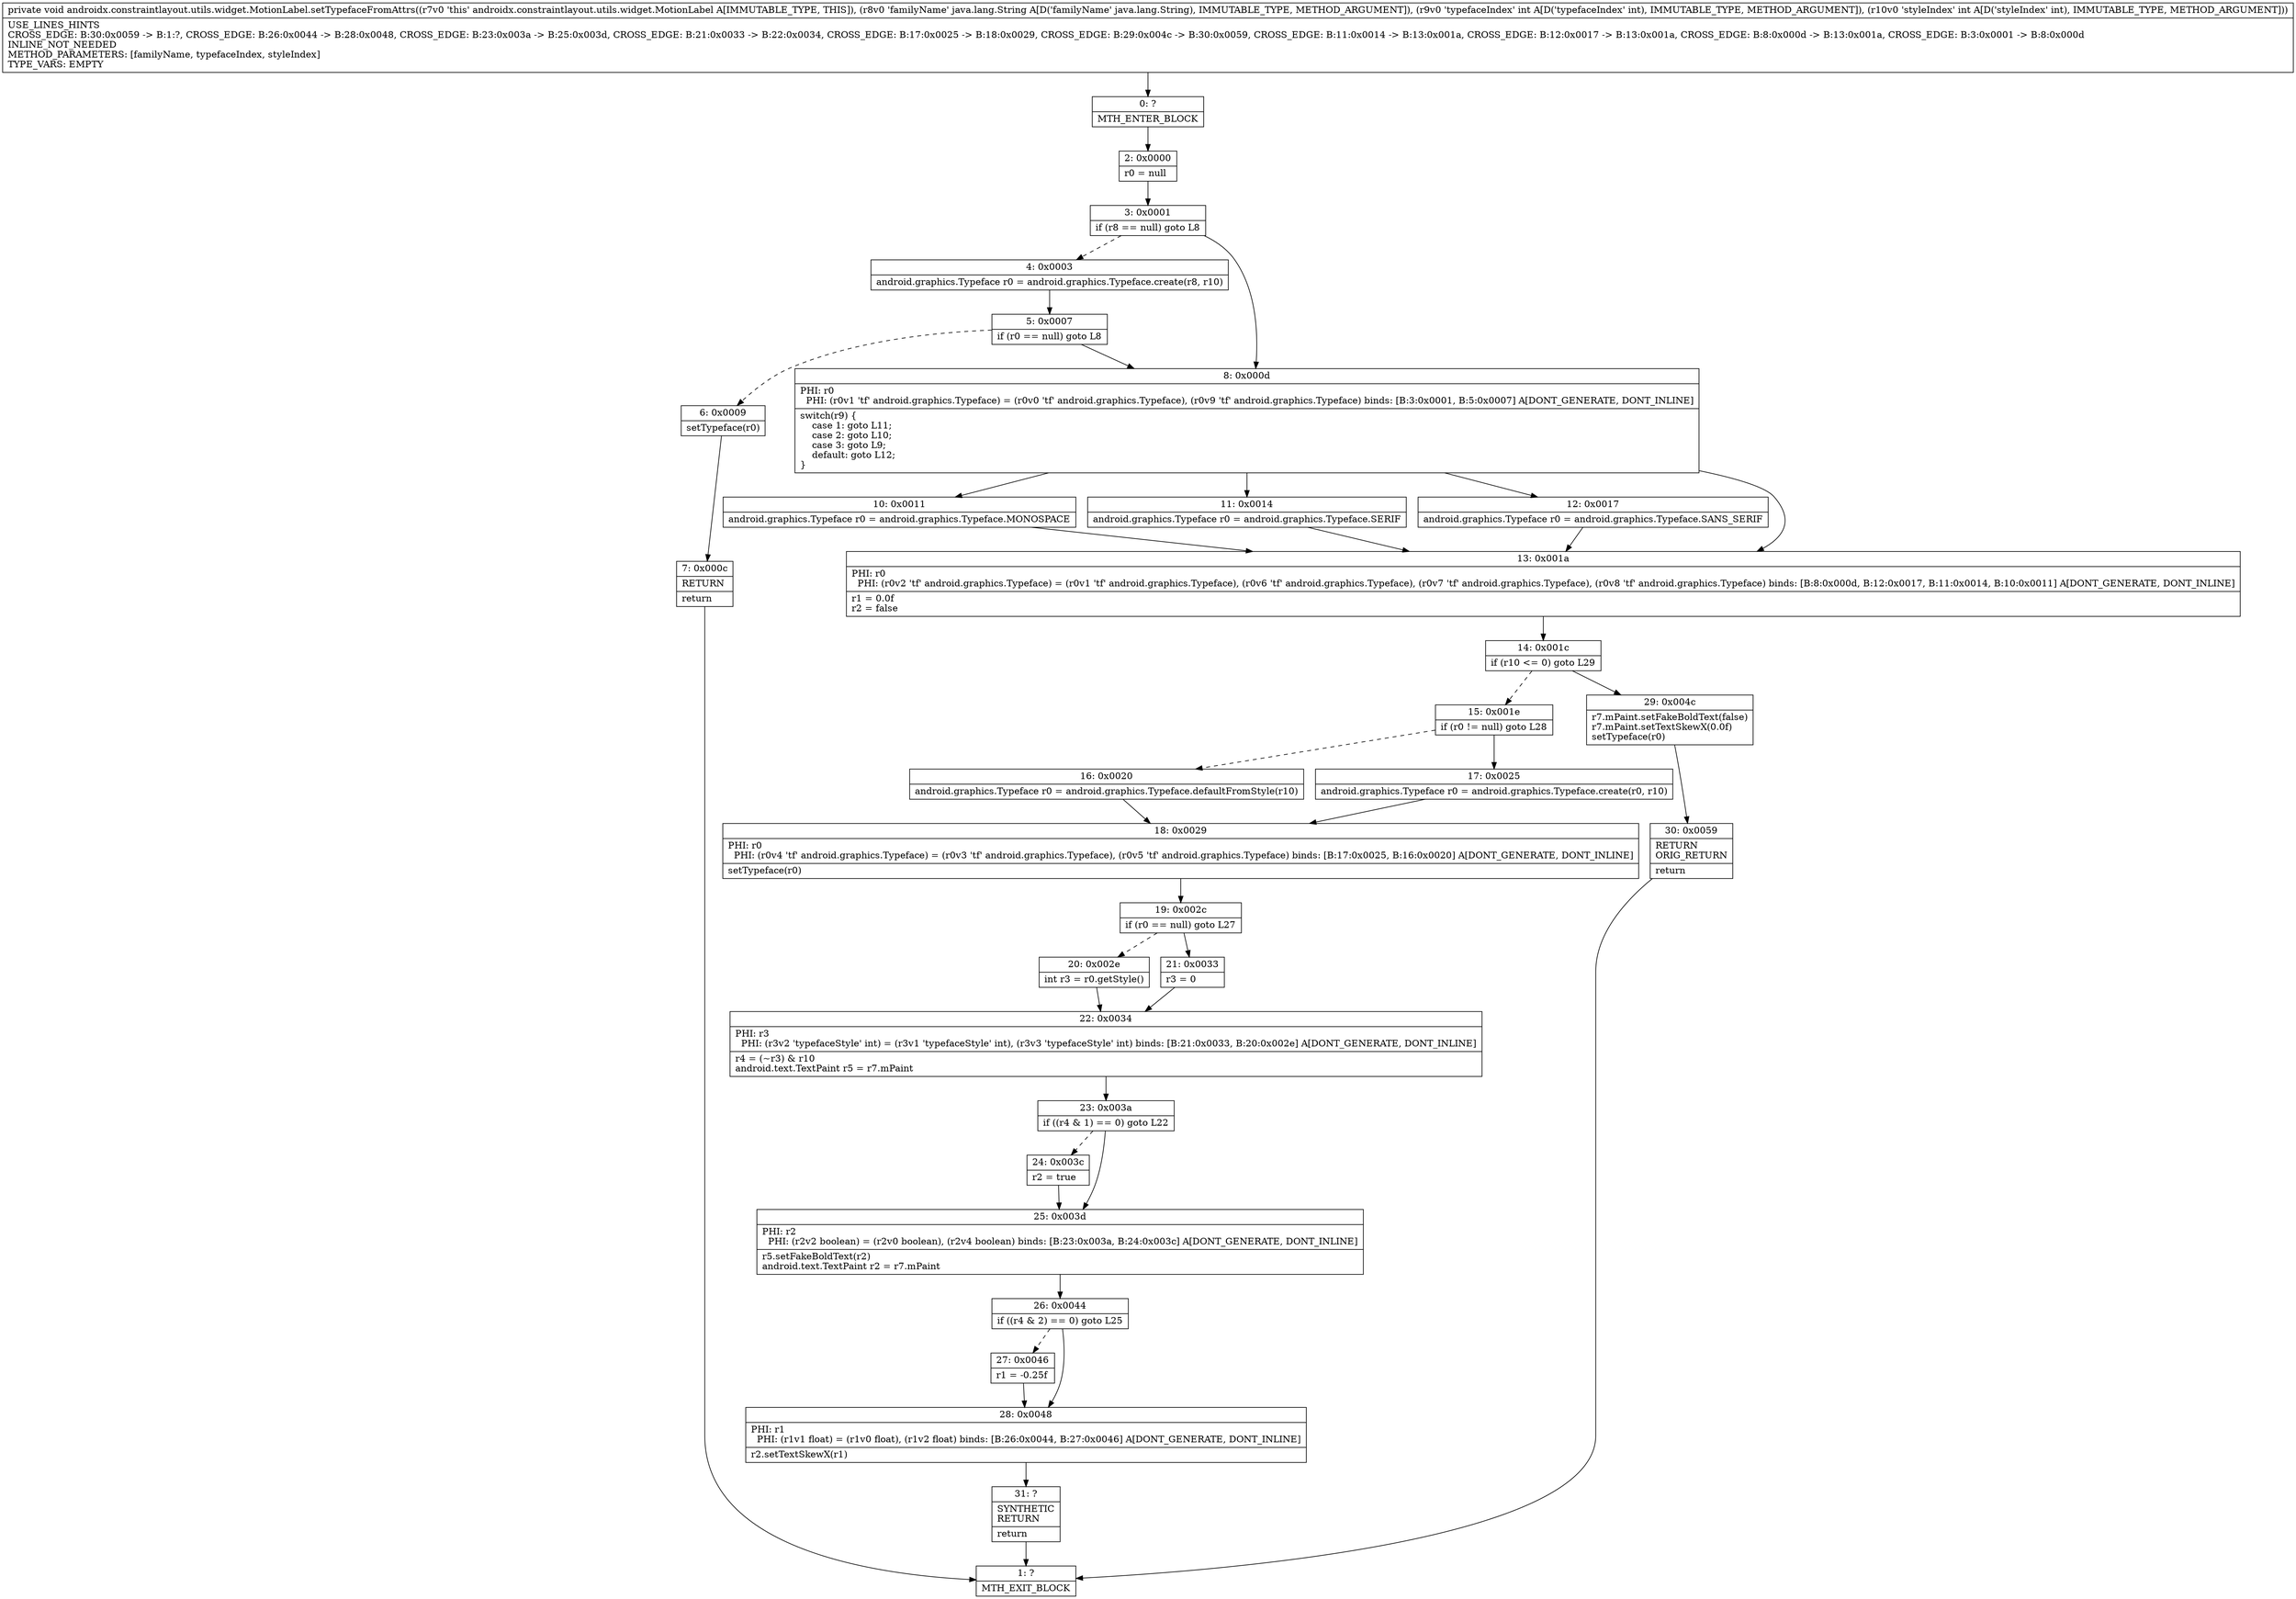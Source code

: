 digraph "CFG forandroidx.constraintlayout.utils.widget.MotionLabel.setTypefaceFromAttrs(Ljava\/lang\/String;II)V" {
Node_0 [shape=record,label="{0\:\ ?|MTH_ENTER_BLOCK\l}"];
Node_2 [shape=record,label="{2\:\ 0x0000|r0 = null\l}"];
Node_3 [shape=record,label="{3\:\ 0x0001|if (r8 == null) goto L8\l}"];
Node_4 [shape=record,label="{4\:\ 0x0003|android.graphics.Typeface r0 = android.graphics.Typeface.create(r8, r10)\l}"];
Node_5 [shape=record,label="{5\:\ 0x0007|if (r0 == null) goto L8\l}"];
Node_6 [shape=record,label="{6\:\ 0x0009|setTypeface(r0)\l}"];
Node_7 [shape=record,label="{7\:\ 0x000c|RETURN\l|return\l}"];
Node_1 [shape=record,label="{1\:\ ?|MTH_EXIT_BLOCK\l}"];
Node_8 [shape=record,label="{8\:\ 0x000d|PHI: r0 \l  PHI: (r0v1 'tf' android.graphics.Typeface) = (r0v0 'tf' android.graphics.Typeface), (r0v9 'tf' android.graphics.Typeface) binds: [B:3:0x0001, B:5:0x0007] A[DONT_GENERATE, DONT_INLINE]\l|switch(r9) \{\l    case 1: goto L11;\l    case 2: goto L10;\l    case 3: goto L9;\l    default: goto L12;\l\}\l}"];
Node_10 [shape=record,label="{10\:\ 0x0011|android.graphics.Typeface r0 = android.graphics.Typeface.MONOSPACE\l}"];
Node_11 [shape=record,label="{11\:\ 0x0014|android.graphics.Typeface r0 = android.graphics.Typeface.SERIF\l}"];
Node_12 [shape=record,label="{12\:\ 0x0017|android.graphics.Typeface r0 = android.graphics.Typeface.SANS_SERIF\l}"];
Node_13 [shape=record,label="{13\:\ 0x001a|PHI: r0 \l  PHI: (r0v2 'tf' android.graphics.Typeface) = (r0v1 'tf' android.graphics.Typeface), (r0v6 'tf' android.graphics.Typeface), (r0v7 'tf' android.graphics.Typeface), (r0v8 'tf' android.graphics.Typeface) binds: [B:8:0x000d, B:12:0x0017, B:11:0x0014, B:10:0x0011] A[DONT_GENERATE, DONT_INLINE]\l|r1 = 0.0f\lr2 = false\l}"];
Node_14 [shape=record,label="{14\:\ 0x001c|if (r10 \<= 0) goto L29\l}"];
Node_15 [shape=record,label="{15\:\ 0x001e|if (r0 != null) goto L28\l}"];
Node_16 [shape=record,label="{16\:\ 0x0020|android.graphics.Typeface r0 = android.graphics.Typeface.defaultFromStyle(r10)\l}"];
Node_18 [shape=record,label="{18\:\ 0x0029|PHI: r0 \l  PHI: (r0v4 'tf' android.graphics.Typeface) = (r0v3 'tf' android.graphics.Typeface), (r0v5 'tf' android.graphics.Typeface) binds: [B:17:0x0025, B:16:0x0020] A[DONT_GENERATE, DONT_INLINE]\l|setTypeface(r0)\l}"];
Node_19 [shape=record,label="{19\:\ 0x002c|if (r0 == null) goto L27\l}"];
Node_20 [shape=record,label="{20\:\ 0x002e|int r3 = r0.getStyle()\l}"];
Node_22 [shape=record,label="{22\:\ 0x0034|PHI: r3 \l  PHI: (r3v2 'typefaceStyle' int) = (r3v1 'typefaceStyle' int), (r3v3 'typefaceStyle' int) binds: [B:21:0x0033, B:20:0x002e] A[DONT_GENERATE, DONT_INLINE]\l|r4 = (~r3) & r10\landroid.text.TextPaint r5 = r7.mPaint\l}"];
Node_23 [shape=record,label="{23\:\ 0x003a|if ((r4 & 1) == 0) goto L22\l}"];
Node_24 [shape=record,label="{24\:\ 0x003c|r2 = true\l}"];
Node_25 [shape=record,label="{25\:\ 0x003d|PHI: r2 \l  PHI: (r2v2 boolean) = (r2v0 boolean), (r2v4 boolean) binds: [B:23:0x003a, B:24:0x003c] A[DONT_GENERATE, DONT_INLINE]\l|r5.setFakeBoldText(r2)\landroid.text.TextPaint r2 = r7.mPaint\l}"];
Node_26 [shape=record,label="{26\:\ 0x0044|if ((r4 & 2) == 0) goto L25\l}"];
Node_27 [shape=record,label="{27\:\ 0x0046|r1 = \-0.25f\l}"];
Node_28 [shape=record,label="{28\:\ 0x0048|PHI: r1 \l  PHI: (r1v1 float) = (r1v0 float), (r1v2 float) binds: [B:26:0x0044, B:27:0x0046] A[DONT_GENERATE, DONT_INLINE]\l|r2.setTextSkewX(r1)\l}"];
Node_31 [shape=record,label="{31\:\ ?|SYNTHETIC\lRETURN\l|return\l}"];
Node_21 [shape=record,label="{21\:\ 0x0033|r3 = 0\l}"];
Node_17 [shape=record,label="{17\:\ 0x0025|android.graphics.Typeface r0 = android.graphics.Typeface.create(r0, r10)\l}"];
Node_29 [shape=record,label="{29\:\ 0x004c|r7.mPaint.setFakeBoldText(false)\lr7.mPaint.setTextSkewX(0.0f)\lsetTypeface(r0)\l}"];
Node_30 [shape=record,label="{30\:\ 0x0059|RETURN\lORIG_RETURN\l|return\l}"];
MethodNode[shape=record,label="{private void androidx.constraintlayout.utils.widget.MotionLabel.setTypefaceFromAttrs((r7v0 'this' androidx.constraintlayout.utils.widget.MotionLabel A[IMMUTABLE_TYPE, THIS]), (r8v0 'familyName' java.lang.String A[D('familyName' java.lang.String), IMMUTABLE_TYPE, METHOD_ARGUMENT]), (r9v0 'typefaceIndex' int A[D('typefaceIndex' int), IMMUTABLE_TYPE, METHOD_ARGUMENT]), (r10v0 'styleIndex' int A[D('styleIndex' int), IMMUTABLE_TYPE, METHOD_ARGUMENT]))  | USE_LINES_HINTS\lCROSS_EDGE: B:30:0x0059 \-\> B:1:?, CROSS_EDGE: B:26:0x0044 \-\> B:28:0x0048, CROSS_EDGE: B:23:0x003a \-\> B:25:0x003d, CROSS_EDGE: B:21:0x0033 \-\> B:22:0x0034, CROSS_EDGE: B:17:0x0025 \-\> B:18:0x0029, CROSS_EDGE: B:29:0x004c \-\> B:30:0x0059, CROSS_EDGE: B:11:0x0014 \-\> B:13:0x001a, CROSS_EDGE: B:12:0x0017 \-\> B:13:0x001a, CROSS_EDGE: B:8:0x000d \-\> B:13:0x001a, CROSS_EDGE: B:3:0x0001 \-\> B:8:0x000d\lINLINE_NOT_NEEDED\lMETHOD_PARAMETERS: [familyName, typefaceIndex, styleIndex]\lTYPE_VARS: EMPTY\l}"];
MethodNode -> Node_0;Node_0 -> Node_2;
Node_2 -> Node_3;
Node_3 -> Node_4[style=dashed];
Node_3 -> Node_8;
Node_4 -> Node_5;
Node_5 -> Node_6[style=dashed];
Node_5 -> Node_8;
Node_6 -> Node_7;
Node_7 -> Node_1;
Node_8 -> Node_10;
Node_8 -> Node_11;
Node_8 -> Node_12;
Node_8 -> Node_13;
Node_10 -> Node_13;
Node_11 -> Node_13;
Node_12 -> Node_13;
Node_13 -> Node_14;
Node_14 -> Node_15[style=dashed];
Node_14 -> Node_29;
Node_15 -> Node_16[style=dashed];
Node_15 -> Node_17;
Node_16 -> Node_18;
Node_18 -> Node_19;
Node_19 -> Node_20[style=dashed];
Node_19 -> Node_21;
Node_20 -> Node_22;
Node_22 -> Node_23;
Node_23 -> Node_24[style=dashed];
Node_23 -> Node_25;
Node_24 -> Node_25;
Node_25 -> Node_26;
Node_26 -> Node_27[style=dashed];
Node_26 -> Node_28;
Node_27 -> Node_28;
Node_28 -> Node_31;
Node_31 -> Node_1;
Node_21 -> Node_22;
Node_17 -> Node_18;
Node_29 -> Node_30;
Node_30 -> Node_1;
}

